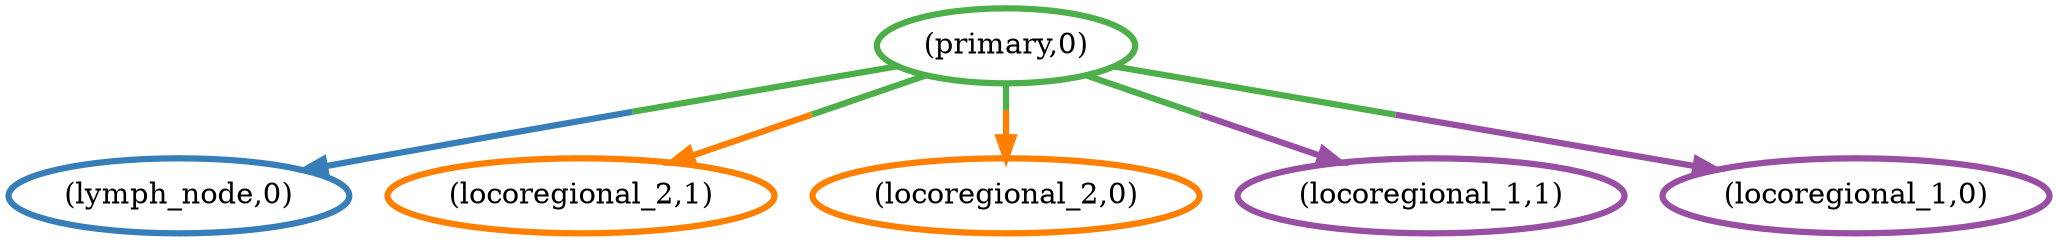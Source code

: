 digraph G {
	5 [penwidth=3,colorscheme=set19,color=2,label="(lymph_node,0)"]
	4 [penwidth=3,colorscheme=set19,color=5,label="(locoregional_2,1)"]
	3 [penwidth=3,colorscheme=set19,color=5,label="(locoregional_2,0)"]
	2 [penwidth=3,colorscheme=set19,color=4,label="(locoregional_1,1)"]
	1 [penwidth=3,colorscheme=set19,color=4,label="(locoregional_1,0)"]
	0 [penwidth=3,colorscheme=set19,color=3,label="(primary,0)"]
	0 -> 5 [penwidth=3,colorscheme=set19,color="3;0.5:2"]
	0 -> 4 [penwidth=3,colorscheme=set19,color="3;0.5:5"]
	0 -> 3 [penwidth=3,colorscheme=set19,color="3;0.5:5"]
	0 -> 2 [penwidth=3,colorscheme=set19,color="3;0.5:4"]
	0 -> 1 [penwidth=3,colorscheme=set19,color="3;0.5:4"]
}